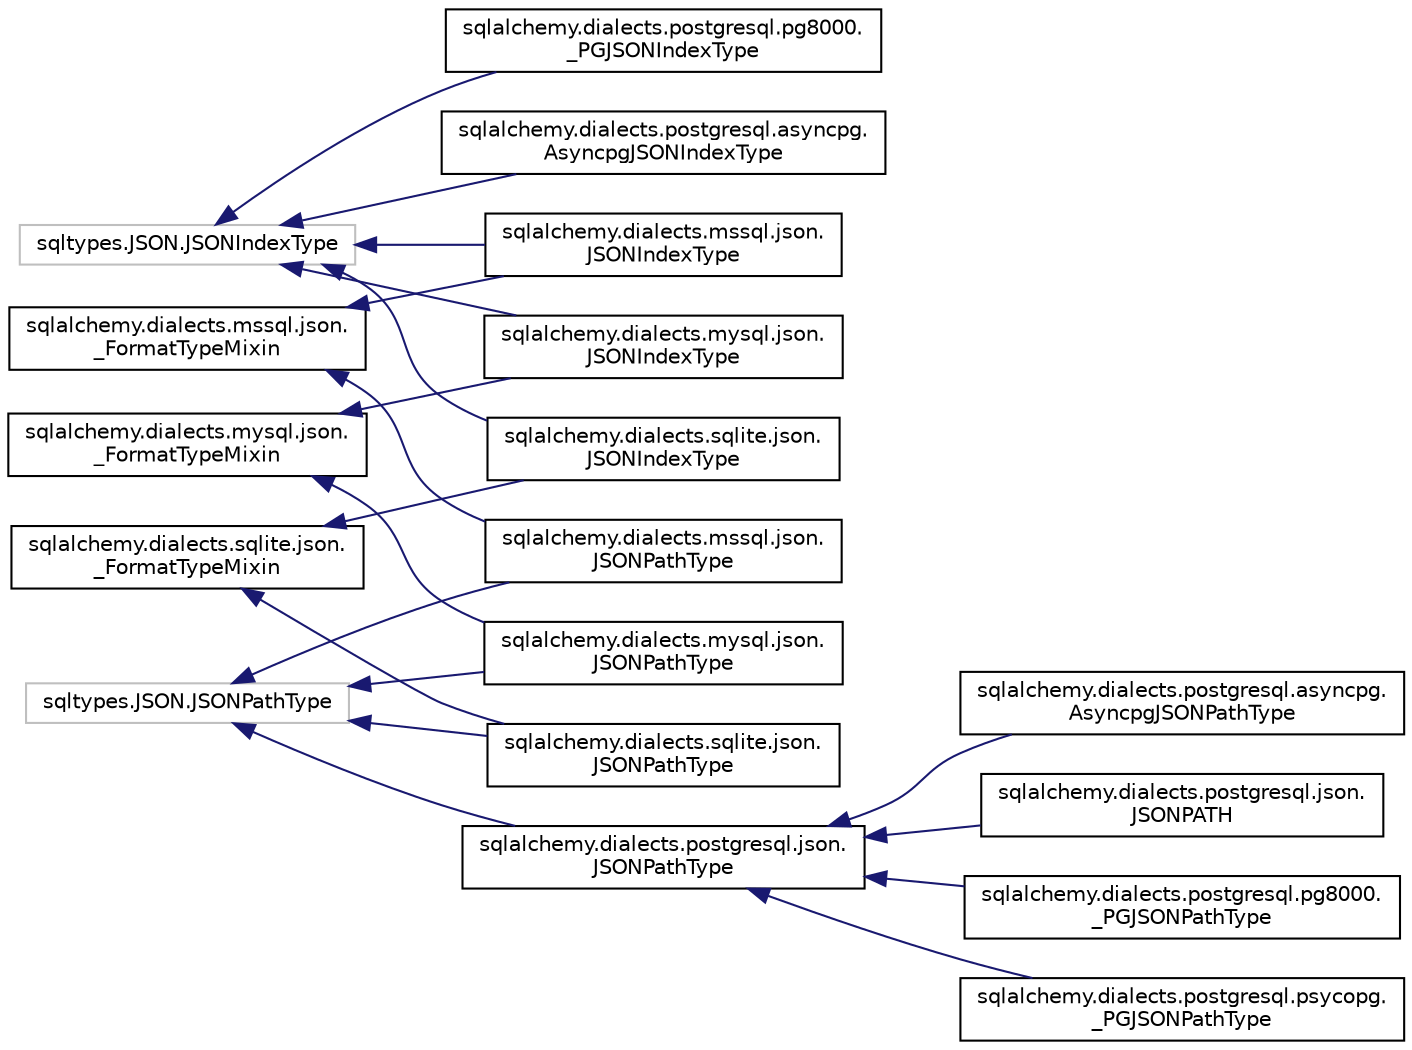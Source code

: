 digraph "Graphical Class Hierarchy"
{
 // LATEX_PDF_SIZE
  edge [fontname="Helvetica",fontsize="10",labelfontname="Helvetica",labelfontsize="10"];
  node [fontname="Helvetica",fontsize="10",shape=record];
  rankdir="LR";
  Node0 [label="sqlalchemy.dialects.mssql.json.\l_FormatTypeMixin",height=0.2,width=0.4,color="black", fillcolor="white", style="filled",URL="$classsqlalchemy_1_1dialects_1_1mssql_1_1json_1_1__FormatTypeMixin.html",tooltip=" "];
  Node0 -> Node1 [dir="back",color="midnightblue",fontsize="10",style="solid",fontname="Helvetica"];
  Node1 [label="sqlalchemy.dialects.mssql.json.\lJSONIndexType",height=0.2,width=0.4,color="black", fillcolor="white", style="filled",URL="$classsqlalchemy_1_1dialects_1_1mssql_1_1json_1_1JSONIndexType.html",tooltip=" "];
  Node0 -> Node2 [dir="back",color="midnightblue",fontsize="10",style="solid",fontname="Helvetica"];
  Node2 [label="sqlalchemy.dialects.mssql.json.\lJSONPathType",height=0.2,width=0.4,color="black", fillcolor="white", style="filled",URL="$classsqlalchemy_1_1dialects_1_1mssql_1_1json_1_1JSONPathType.html",tooltip=" "];
  Node402 [label="sqlalchemy.dialects.mysql.json.\l_FormatTypeMixin",height=0.2,width=0.4,color="black", fillcolor="white", style="filled",URL="$classsqlalchemy_1_1dialects_1_1mysql_1_1json_1_1__FormatTypeMixin.html",tooltip=" "];
  Node402 -> Node403 [dir="back",color="midnightblue",fontsize="10",style="solid",fontname="Helvetica"];
  Node403 [label="sqlalchemy.dialects.mysql.json.\lJSONIndexType",height=0.2,width=0.4,color="black", fillcolor="white", style="filled",URL="$classsqlalchemy_1_1dialects_1_1mysql_1_1json_1_1JSONIndexType.html",tooltip=" "];
  Node402 -> Node404 [dir="back",color="midnightblue",fontsize="10",style="solid",fontname="Helvetica"];
  Node404 [label="sqlalchemy.dialects.mysql.json.\lJSONPathType",height=0.2,width=0.4,color="black", fillcolor="white", style="filled",URL="$classsqlalchemy_1_1dialects_1_1mysql_1_1json_1_1JSONPathType.html",tooltip=" "];
  Node405 [label="sqlalchemy.dialects.sqlite.json.\l_FormatTypeMixin",height=0.2,width=0.4,color="black", fillcolor="white", style="filled",URL="$classsqlalchemy_1_1dialects_1_1sqlite_1_1json_1_1__FormatTypeMixin.html",tooltip=" "];
  Node405 -> Node406 [dir="back",color="midnightblue",fontsize="10",style="solid",fontname="Helvetica"];
  Node406 [label="sqlalchemy.dialects.sqlite.json.\lJSONIndexType",height=0.2,width=0.4,color="black", fillcolor="white", style="filled",URL="$classsqlalchemy_1_1dialects_1_1sqlite_1_1json_1_1JSONIndexType.html",tooltip=" "];
  Node405 -> Node407 [dir="back",color="midnightblue",fontsize="10",style="solid",fontname="Helvetica"];
  Node407 [label="sqlalchemy.dialects.sqlite.json.\lJSONPathType",height=0.2,width=0.4,color="black", fillcolor="white", style="filled",URL="$classsqlalchemy_1_1dialects_1_1sqlite_1_1json_1_1JSONPathType.html",tooltip=" "];
  Node7170 [label="sqltypes.JSON.JSONIndexType",height=0.2,width=0.4,color="grey75", fillcolor="white", style="filled",tooltip=" "];
  Node7170 -> Node1 [dir="back",color="midnightblue",fontsize="10",style="solid",fontname="Helvetica"];
  Node7170 -> Node403 [dir="back",color="midnightblue",fontsize="10",style="solid",fontname="Helvetica"];
  Node7170 -> Node7171 [dir="back",color="midnightblue",fontsize="10",style="solid",fontname="Helvetica"];
  Node7171 [label="sqlalchemy.dialects.postgresql.asyncpg.\lAsyncpgJSONIndexType",height=0.2,width=0.4,color="black", fillcolor="white", style="filled",URL="$classsqlalchemy_1_1dialects_1_1postgresql_1_1asyncpg_1_1AsyncpgJSONIndexType.html",tooltip=" "];
  Node7170 -> Node7172 [dir="back",color="midnightblue",fontsize="10",style="solid",fontname="Helvetica"];
  Node7172 [label="sqlalchemy.dialects.postgresql.pg8000.\l_PGJSONIndexType",height=0.2,width=0.4,color="black", fillcolor="white", style="filled",URL="$classsqlalchemy_1_1dialects_1_1postgresql_1_1pg8000_1_1__PGJSONIndexType.html",tooltip=" "];
  Node7170 -> Node406 [dir="back",color="midnightblue",fontsize="10",style="solid",fontname="Helvetica"];
  Node7177 [label="sqltypes.JSON.JSONPathType",height=0.2,width=0.4,color="grey75", fillcolor="white", style="filled",tooltip=" "];
  Node7177 -> Node2 [dir="back",color="midnightblue",fontsize="10",style="solid",fontname="Helvetica"];
  Node7177 -> Node404 [dir="back",color="midnightblue",fontsize="10",style="solid",fontname="Helvetica"];
  Node7177 -> Node7178 [dir="back",color="midnightblue",fontsize="10",style="solid",fontname="Helvetica"];
  Node7178 [label="sqlalchemy.dialects.postgresql.json.\lJSONPathType",height=0.2,width=0.4,color="black", fillcolor="white", style="filled",URL="$classsqlalchemy_1_1dialects_1_1postgresql_1_1json_1_1JSONPathType.html",tooltip=" "];
  Node7178 -> Node7179 [dir="back",color="midnightblue",fontsize="10",style="solid",fontname="Helvetica"];
  Node7179 [label="sqlalchemy.dialects.postgresql.asyncpg.\lAsyncpgJSONPathType",height=0.2,width=0.4,color="black", fillcolor="white", style="filled",URL="$classsqlalchemy_1_1dialects_1_1postgresql_1_1asyncpg_1_1AsyncpgJSONPathType.html",tooltip=" "];
  Node7178 -> Node7180 [dir="back",color="midnightblue",fontsize="10",style="solid",fontname="Helvetica"];
  Node7180 [label="sqlalchemy.dialects.postgresql.json.\lJSONPATH",height=0.2,width=0.4,color="black", fillcolor="white", style="filled",URL="$classsqlalchemy_1_1dialects_1_1postgresql_1_1json_1_1JSONPATH.html",tooltip=" "];
  Node7178 -> Node7181 [dir="back",color="midnightblue",fontsize="10",style="solid",fontname="Helvetica"];
  Node7181 [label="sqlalchemy.dialects.postgresql.pg8000.\l_PGJSONPathType",height=0.2,width=0.4,color="black", fillcolor="white", style="filled",URL="$classsqlalchemy_1_1dialects_1_1postgresql_1_1pg8000_1_1__PGJSONPathType.html",tooltip=" "];
  Node7178 -> Node7182 [dir="back",color="midnightblue",fontsize="10",style="solid",fontname="Helvetica"];
  Node7182 [label="sqlalchemy.dialects.postgresql.psycopg.\l_PGJSONPathType",height=0.2,width=0.4,color="black", fillcolor="white", style="filled",URL="$classsqlalchemy_1_1dialects_1_1postgresql_1_1psycopg_1_1__PGJSONPathType.html",tooltip=" "];
  Node7177 -> Node407 [dir="back",color="midnightblue",fontsize="10",style="solid",fontname="Helvetica"];
}
